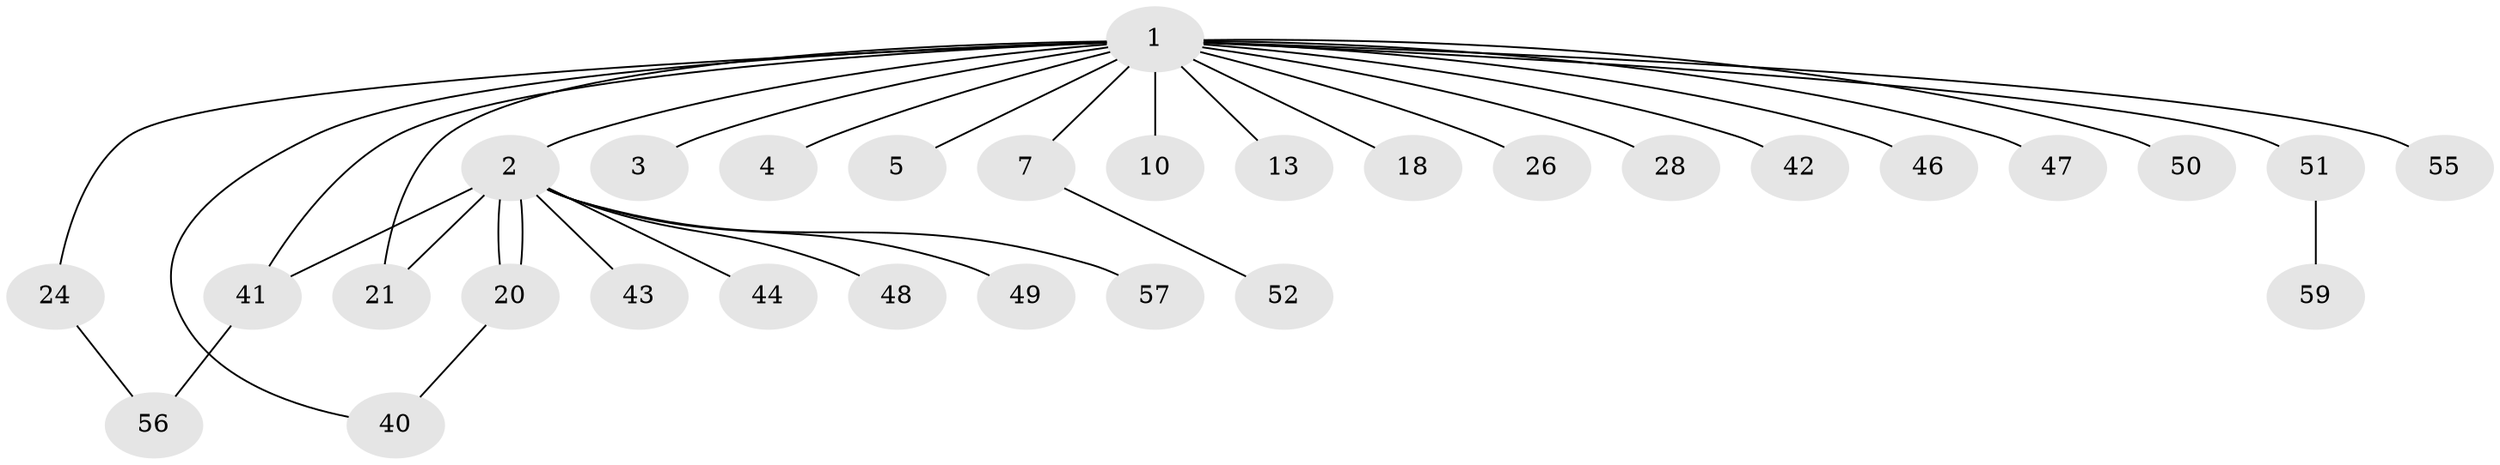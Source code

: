 // original degree distribution, {26: 0.016666666666666666, 11: 0.016666666666666666, 1: 0.5666666666666667, 2: 0.2, 3: 0.13333333333333333, 9: 0.016666666666666666, 4: 0.05}
// Generated by graph-tools (version 1.1) at 2025/17/03/04/25 18:17:59]
// undirected, 30 vertices, 34 edges
graph export_dot {
graph [start="1"]
  node [color=gray90,style=filled];
  1 [super="+54+6+8+9+14+17+15+53+37+34+35+33"];
  2 [super="+45+12+11+22+23"];
  3;
  4 [super="+39"];
  5;
  7 [super="+25"];
  10;
  13;
  18;
  20 [super="+29"];
  21;
  24;
  26;
  28;
  40 [super="+58"];
  41;
  42;
  43;
  44;
  46;
  47;
  48;
  49;
  50;
  51;
  52;
  55;
  56;
  57;
  59;
  1 -- 2 [weight=3];
  1 -- 3;
  1 -- 4;
  1 -- 5;
  1 -- 7;
  1 -- 13;
  1 -- 18;
  1 -- 21;
  1 -- 24;
  1 -- 41;
  1 -- 42;
  1 -- 55;
  1 -- 10;
  1 -- 40;
  1 -- 51 [weight=2];
  1 -- 46;
  1 -- 28;
  1 -- 47;
  1 -- 26;
  1 -- 50;
  2 -- 20;
  2 -- 20;
  2 -- 49;
  2 -- 21;
  2 -- 57;
  2 -- 44;
  2 -- 41;
  2 -- 48;
  2 -- 43;
  7 -- 52;
  20 -- 40;
  24 -- 56;
  41 -- 56;
  51 -- 59;
}

